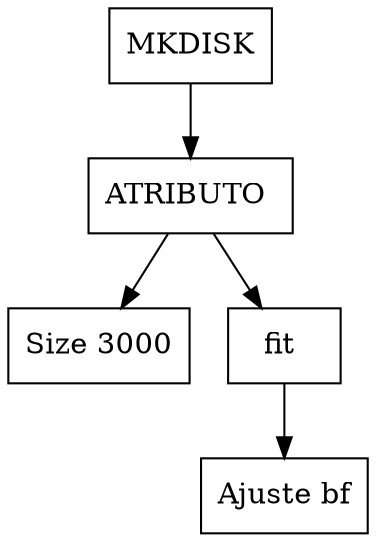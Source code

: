 digraph G{
node [shape="box"]
NodoAST0[label="MKDISK"];
NodoAST1[label= "ATRIBUTO "];
NodoAST0->NodoAST1;
NodoAST2[label= "Size 3000"];
NodoAST1->NodoAST2;
NodoAST3[label= "fit "];
NodoAST1->NodoAST3;
NodoAST4[label= "Ajuste bf"];
NodoAST3->NodoAST4;
}